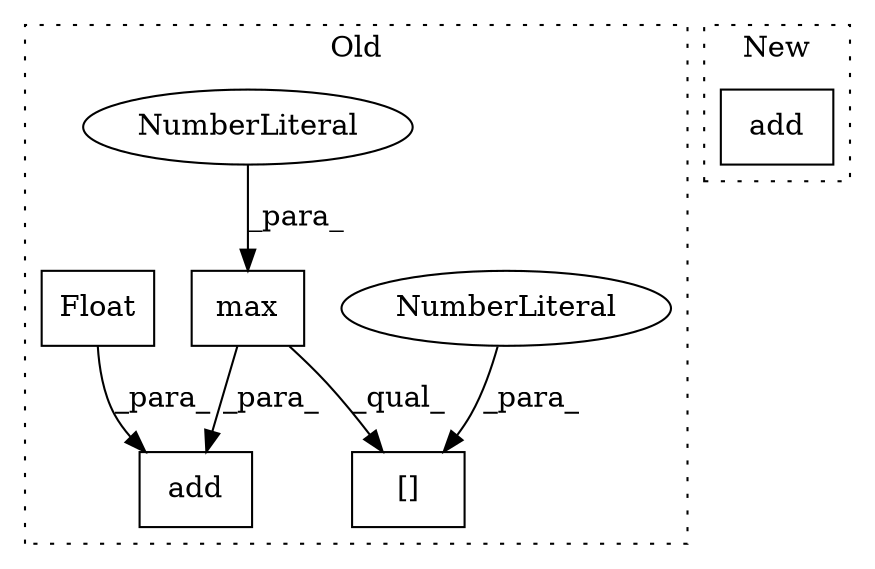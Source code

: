digraph G {
subgraph cluster0 {
1 [label="max" a="32" s="7317,7322" l="4,1" shape="box"];
3 [label="add" a="32" s="7293,7334" l="4,1" shape="box"];
4 [label="NumberLiteral" a="34" s="7321" l="1" shape="ellipse"];
5 [label="[]" a="2" s="7310,7325" l="14,1" shape="box"];
6 [label="NumberLiteral" a="34" s="7324" l="1" shape="ellipse"];
7 [label="Float" a="32" s="7302" l="7" shape="box"];
label = "Old";
style="dotted";
}
subgraph cluster1 {
2 [label="add" a="32" s="7331,7346" l="4,1" shape="box"];
label = "New";
style="dotted";
}
1 -> 3 [label="_para_"];
1 -> 5 [label="_qual_"];
4 -> 1 [label="_para_"];
6 -> 5 [label="_para_"];
7 -> 3 [label="_para_"];
}